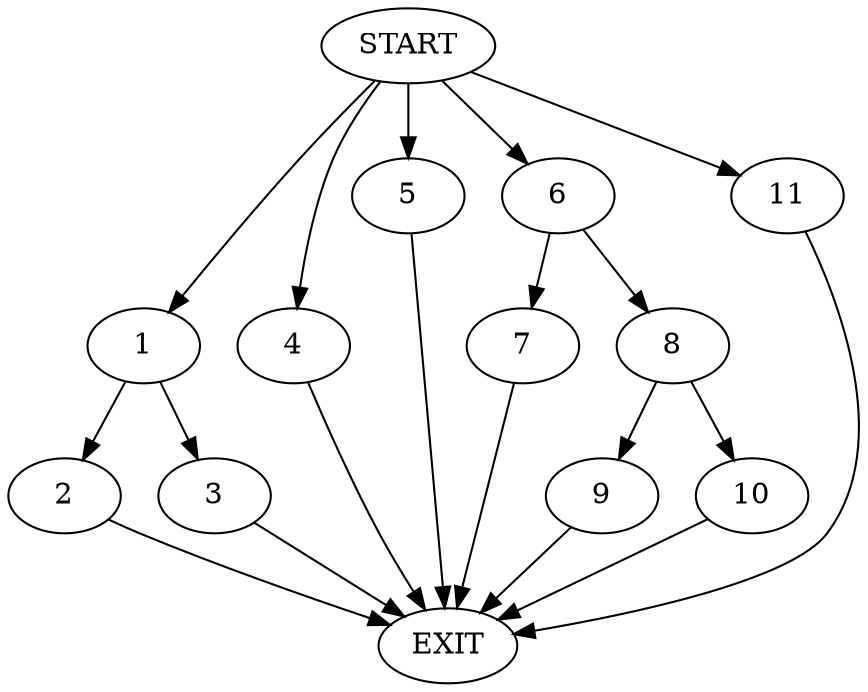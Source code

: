 digraph {
0 [label="START"]
12 [label="EXIT"]
0 -> 1
1 -> 2
1 -> 3
3 -> 12
2 -> 12
0 -> 4
4 -> 12
0 -> 5
5 -> 12
0 -> 6
6 -> 7
6 -> 8
7 -> 12
8 -> 9
8 -> 10
9 -> 12
10 -> 12
0 -> 11
11 -> 12
}
